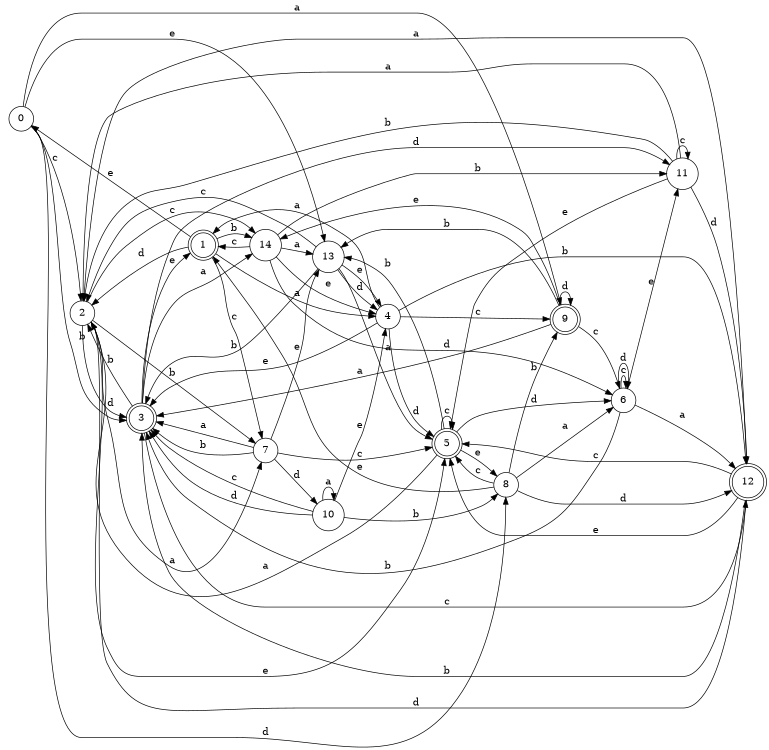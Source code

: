 digraph n12_7 {
__start0 [label="" shape="none"];

rankdir=LR;
size="8,5";

s0 [style="filled", color="black", fillcolor="white" shape="circle", label="0"];
s1 [style="rounded,filled", color="black", fillcolor="white" shape="doublecircle", label="1"];
s2 [style="filled", color="black", fillcolor="white" shape="circle", label="2"];
s3 [style="rounded,filled", color="black", fillcolor="white" shape="doublecircle", label="3"];
s4 [style="filled", color="black", fillcolor="white" shape="circle", label="4"];
s5 [style="rounded,filled", color="black", fillcolor="white" shape="doublecircle", label="5"];
s6 [style="filled", color="black", fillcolor="white" shape="circle", label="6"];
s7 [style="filled", color="black", fillcolor="white" shape="circle", label="7"];
s8 [style="filled", color="black", fillcolor="white" shape="circle", label="8"];
s9 [style="rounded,filled", color="black", fillcolor="white" shape="doublecircle", label="9"];
s10 [style="filled", color="black", fillcolor="white" shape="circle", label="10"];
s11 [style="filled", color="black", fillcolor="white" shape="circle", label="11"];
s12 [style="rounded,filled", color="black", fillcolor="white" shape="doublecircle", label="12"];
s13 [style="filled", color="black", fillcolor="white" shape="circle", label="13"];
s14 [style="filled", color="black", fillcolor="white" shape="circle", label="14"];
s0 -> s9 [label="a"];
s0 -> s3 [label="b"];
s0 -> s2 [label="c"];
s0 -> s8 [label="d"];
s0 -> s13 [label="e"];
s1 -> s4 [label="a"];
s1 -> s14 [label="b"];
s1 -> s7 [label="c"];
s1 -> s2 [label="d"];
s1 -> s0 [label="e"];
s2 -> s7 [label="a"];
s2 -> s7 [label="b"];
s2 -> s14 [label="c"];
s2 -> s3 [label="d"];
s2 -> s5 [label="e"];
s3 -> s14 [label="a"];
s3 -> s2 [label="b"];
s3 -> s12 [label="c"];
s3 -> s11 [label="d"];
s3 -> s1 [label="e"];
s4 -> s1 [label="a"];
s4 -> s12 [label="b"];
s4 -> s9 [label="c"];
s4 -> s5 [label="d"];
s4 -> s3 [label="e"];
s5 -> s2 [label="a"];
s5 -> s13 [label="b"];
s5 -> s5 [label="c"];
s5 -> s6 [label="d"];
s5 -> s8 [label="e"];
s6 -> s12 [label="a"];
s6 -> s3 [label="b"];
s6 -> s6 [label="c"];
s6 -> s6 [label="d"];
s6 -> s11 [label="e"];
s7 -> s3 [label="a"];
s7 -> s3 [label="b"];
s7 -> s5 [label="c"];
s7 -> s10 [label="d"];
s7 -> s13 [label="e"];
s8 -> s6 [label="a"];
s8 -> s9 [label="b"];
s8 -> s5 [label="c"];
s8 -> s12 [label="d"];
s8 -> s1 [label="e"];
s9 -> s3 [label="a"];
s9 -> s13 [label="b"];
s9 -> s6 [label="c"];
s9 -> s9 [label="d"];
s9 -> s14 [label="e"];
s10 -> s10 [label="a"];
s10 -> s8 [label="b"];
s10 -> s3 [label="c"];
s10 -> s3 [label="d"];
s10 -> s4 [label="e"];
s11 -> s2 [label="a"];
s11 -> s2 [label="b"];
s11 -> s11 [label="c"];
s11 -> s12 [label="d"];
s11 -> s5 [label="e"];
s12 -> s2 [label="a"];
s12 -> s3 [label="b"];
s12 -> s5 [label="c"];
s12 -> s2 [label="d"];
s12 -> s5 [label="e"];
s13 -> s5 [label="a"];
s13 -> s3 [label="b"];
s13 -> s2 [label="c"];
s13 -> s4 [label="d"];
s13 -> s4 [label="e"];
s14 -> s13 [label="a"];
s14 -> s11 [label="b"];
s14 -> s1 [label="c"];
s14 -> s6 [label="d"];
s14 -> s4 [label="e"];

}